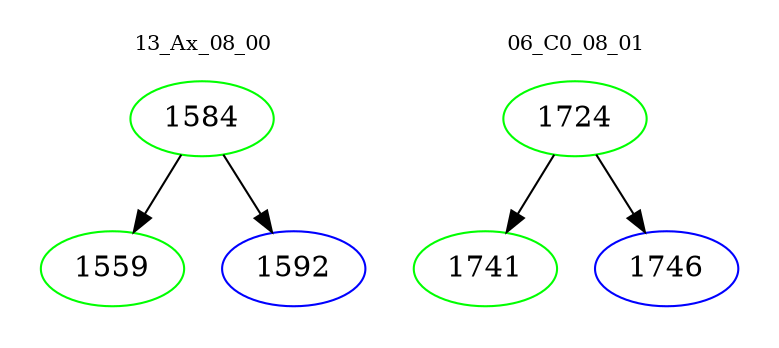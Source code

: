 digraph{
subgraph cluster_0 {
color = white
label = "13_Ax_08_00";
fontsize=10;
T0_1584 [label="1584", color="green"]
T0_1584 -> T0_1559 [color="black"]
T0_1559 [label="1559", color="green"]
T0_1584 -> T0_1592 [color="black"]
T0_1592 [label="1592", color="blue"]
}
subgraph cluster_1 {
color = white
label = "06_C0_08_01";
fontsize=10;
T1_1724 [label="1724", color="green"]
T1_1724 -> T1_1741 [color="black"]
T1_1741 [label="1741", color="green"]
T1_1724 -> T1_1746 [color="black"]
T1_1746 [label="1746", color="blue"]
}
}
